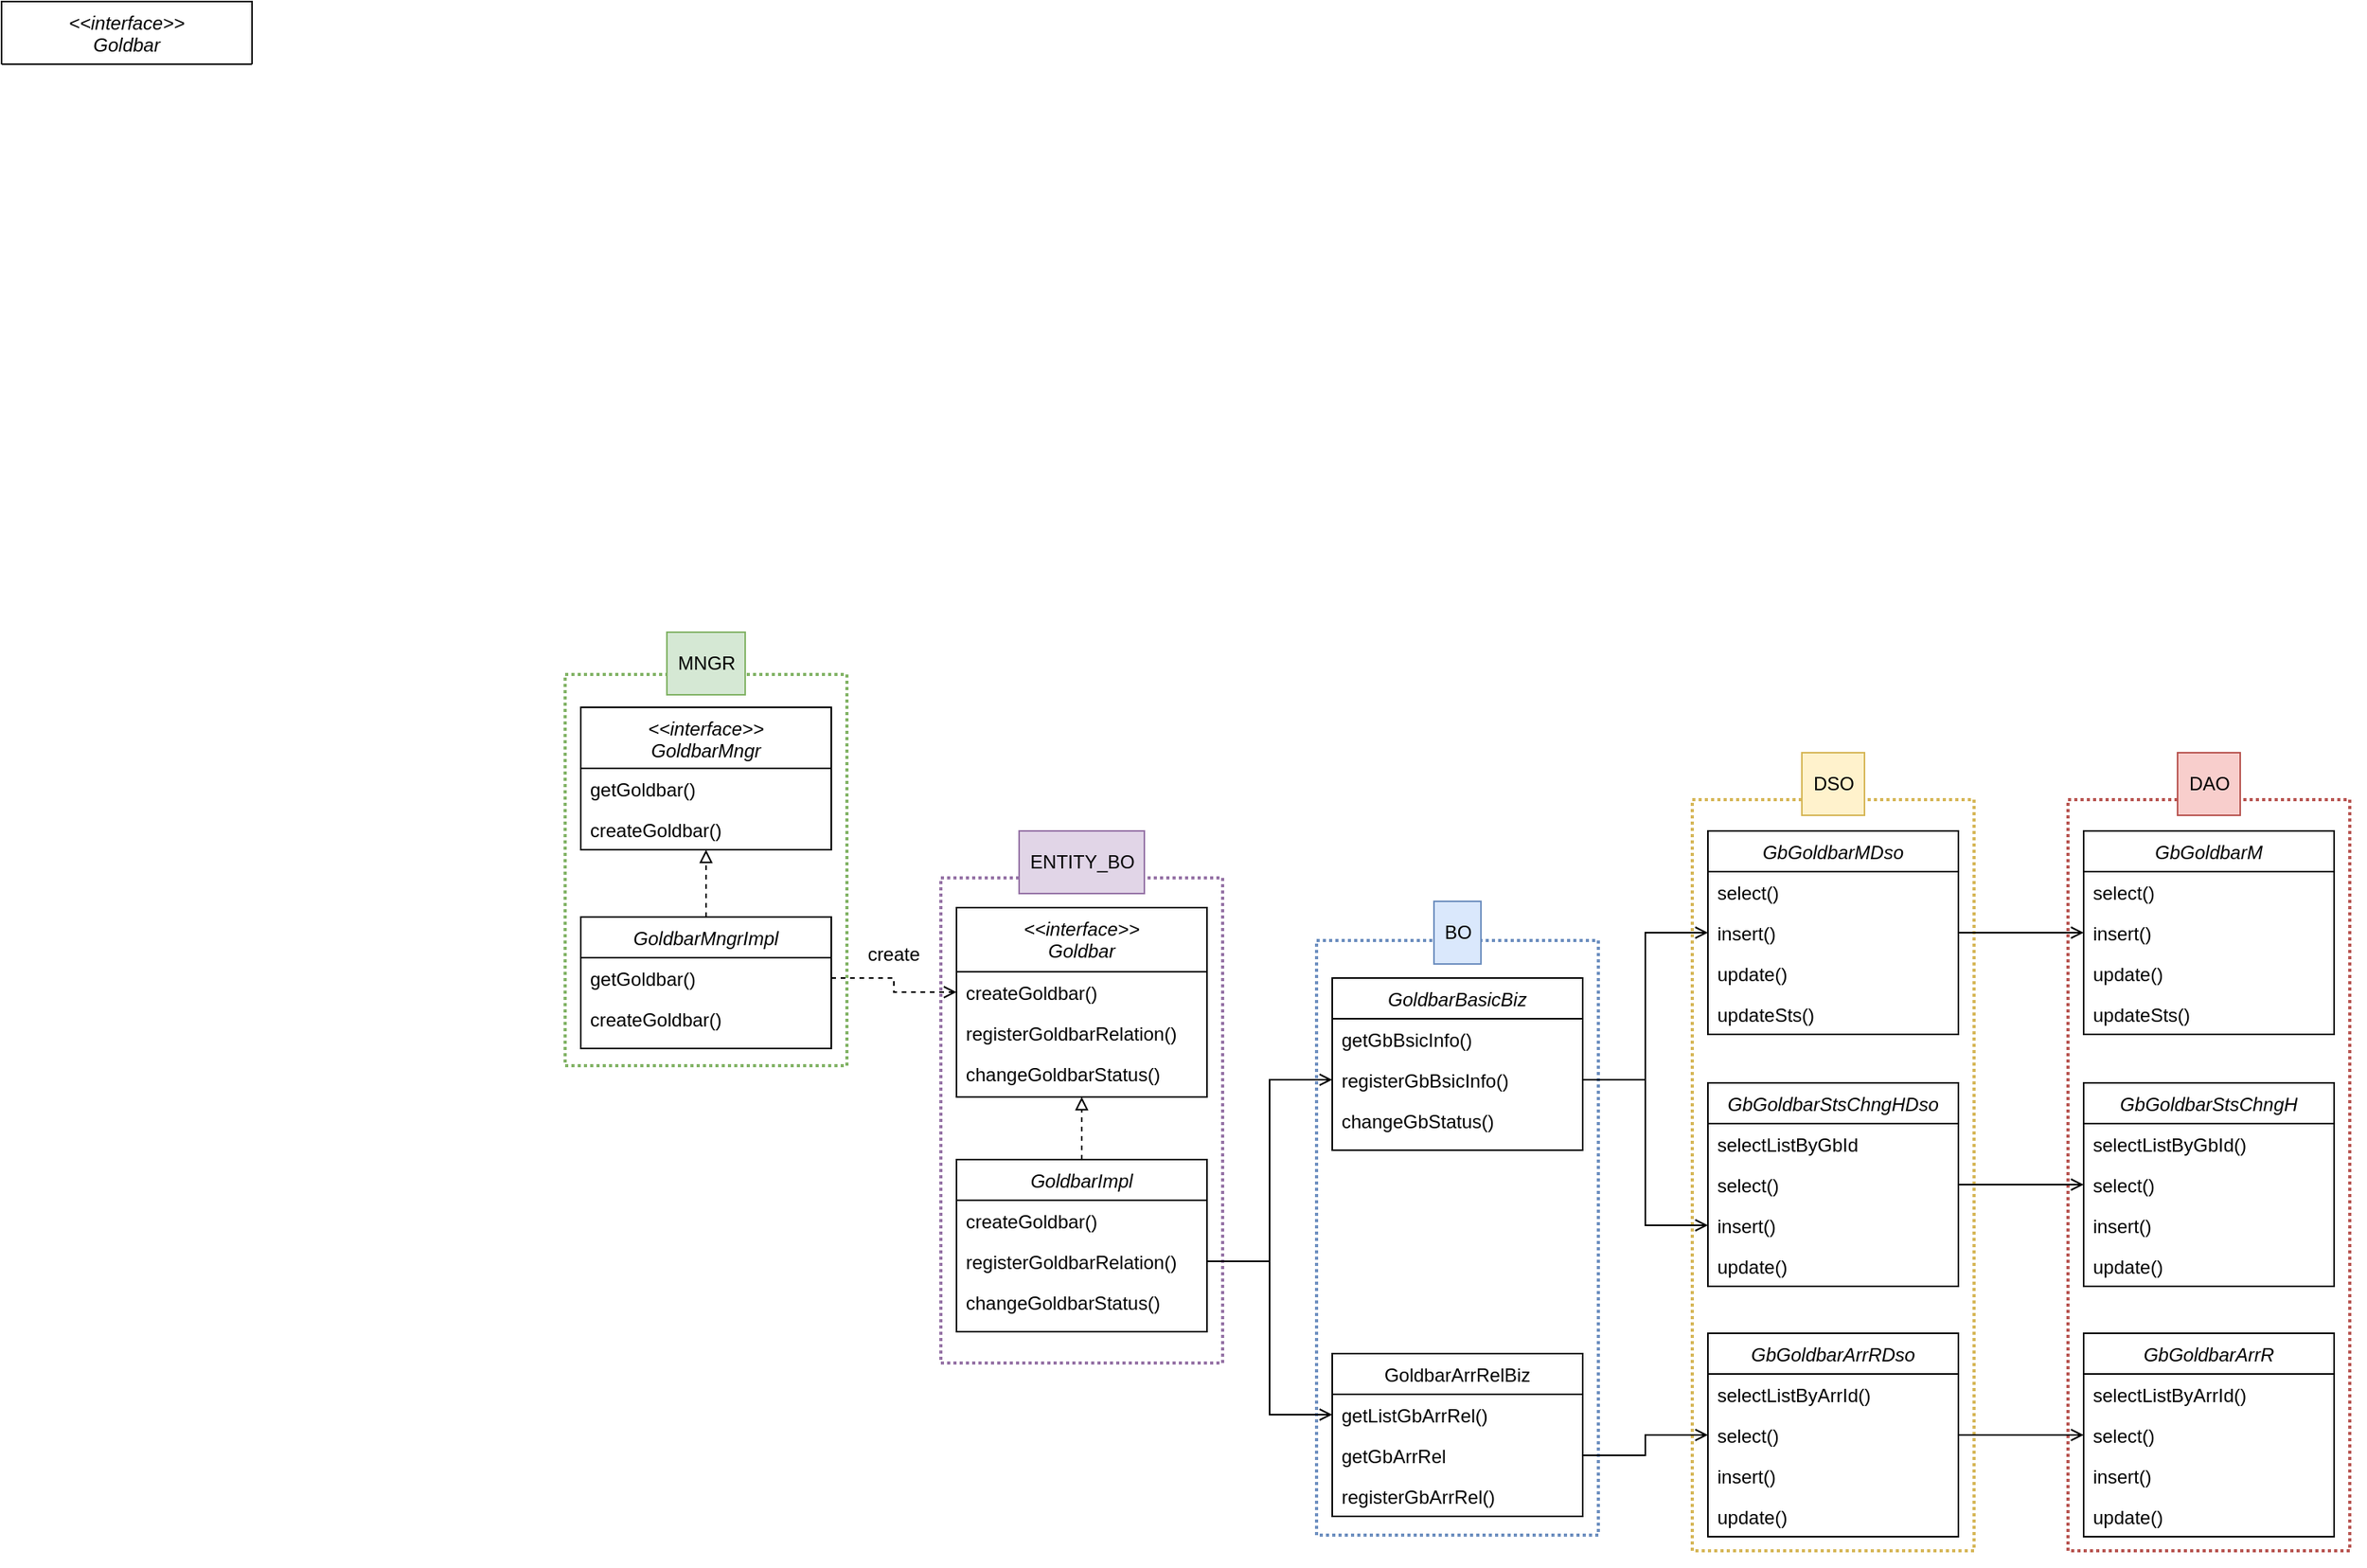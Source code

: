 <mxfile version="16.5.6" type="github">
  <diagram id="C5RBs43oDa-KdzZeNtuy" name="Page-1">
    <mxGraphModel dx="2545" dy="1581" grid="1" gridSize="10" guides="1" tooltips="1" connect="1" arrows="1" fold="1" page="1" pageScale="1" pageWidth="1169" pageHeight="827" math="0" shadow="0">
      <root>
        <mxCell id="WIyWlLk6GJQsqaUBKTNV-0" />
        <mxCell id="WIyWlLk6GJQsqaUBKTNV-1" parent="WIyWlLk6GJQsqaUBKTNV-0" />
        <mxCell id="_aGvWEQTGh2hZGQztLzS-43" value="" style="rounded=0;whiteSpace=wrap;html=1;dashed=1;dashPattern=1 1;strokeWidth=2;strokeColor=none;" vertex="1" parent="WIyWlLk6GJQsqaUBKTNV-1">
          <mxGeometry x="-180" y="-140" width="1160" height="610" as="geometry" />
        </mxCell>
        <mxCell id="_aGvWEQTGh2hZGQztLzS-39" value="" style="rounded=0;whiteSpace=wrap;html=1;fillColor=none;strokeColor=#b85450;strokeWidth=2;dashed=1;dashPattern=1 1;" vertex="1" parent="WIyWlLk6GJQsqaUBKTNV-1">
          <mxGeometry x="790" y="-20" width="180" height="480" as="geometry" />
        </mxCell>
        <mxCell id="_aGvWEQTGh2hZGQztLzS-38" value="" style="rounded=0;whiteSpace=wrap;html=1;fillColor=none;strokeColor=#d6b656;strokeWidth=2;dashed=1;dashPattern=1 1;" vertex="1" parent="WIyWlLk6GJQsqaUBKTNV-1">
          <mxGeometry x="550" y="-20" width="180" height="480" as="geometry" />
        </mxCell>
        <mxCell id="_aGvWEQTGh2hZGQztLzS-36" value="" style="rounded=0;whiteSpace=wrap;html=1;fillColor=none;strokeColor=#6c8ebf;strokeWidth=2;dashed=1;dashPattern=1 1;" vertex="1" parent="WIyWlLk6GJQsqaUBKTNV-1">
          <mxGeometry x="310" y="70" width="180" height="380" as="geometry" />
        </mxCell>
        <mxCell id="_aGvWEQTGh2hZGQztLzS-33" value="" style="rounded=0;whiteSpace=wrap;html=1;fillColor=none;strokeColor=#82b366;strokeWidth=2;dashed=1;dashPattern=1 1;" vertex="1" parent="WIyWlLk6GJQsqaUBKTNV-1">
          <mxGeometry x="-170" y="-100" width="180" height="250" as="geometry" />
        </mxCell>
        <mxCell id="_aGvWEQTGh2hZGQztLzS-35" value="" style="rounded=0;whiteSpace=wrap;html=1;fillColor=none;strokeColor=#9673a6;strokeWidth=2;dashed=1;dashPattern=1 1;" vertex="1" parent="WIyWlLk6GJQsqaUBKTNV-1">
          <mxGeometry x="70" y="30" width="180" height="310" as="geometry" />
        </mxCell>
        <mxCell id="zkfFHV4jXpPFQw0GAbJ--0" value="&lt;&lt;interface&gt;&gt;&#xa;GoldbarMngr" style="swimlane;fontStyle=2;align=center;verticalAlign=top;childLayout=stackLayout;horizontal=1;startSize=39;horizontalStack=0;resizeParent=1;resizeLast=0;collapsible=1;marginBottom=0;rounded=0;shadow=0;strokeWidth=1;" parent="WIyWlLk6GJQsqaUBKTNV-1" vertex="1">
          <mxGeometry x="-160" y="-79" width="160" height="91" as="geometry">
            <mxRectangle x="230" y="140" width="160" height="26" as="alternateBounds" />
          </mxGeometry>
        </mxCell>
        <mxCell id="zkfFHV4jXpPFQw0GAbJ--1" value="getGoldbar()" style="text;align=left;verticalAlign=top;spacingLeft=4;spacingRight=4;overflow=hidden;rotatable=0;points=[[0,0.5],[1,0.5]];portConstraint=eastwest;" parent="zkfFHV4jXpPFQw0GAbJ--0" vertex="1">
          <mxGeometry y="39" width="160" height="26" as="geometry" />
        </mxCell>
        <mxCell id="zkfFHV4jXpPFQw0GAbJ--3" value="createGoldbar()" style="text;align=left;verticalAlign=top;spacingLeft=4;spacingRight=4;overflow=hidden;rotatable=0;points=[[0,0.5],[1,0.5]];portConstraint=eastwest;rounded=0;shadow=0;html=0;" parent="zkfFHV4jXpPFQw0GAbJ--0" vertex="1">
          <mxGeometry y="65" width="160" height="26" as="geometry" />
        </mxCell>
        <mxCell id="zkfFHV4jXpPFQw0GAbJ--6" value="GoldbarArrRelBiz" style="swimlane;fontStyle=0;align=center;verticalAlign=top;childLayout=stackLayout;horizontal=1;startSize=26;horizontalStack=0;resizeParent=1;resizeLast=0;collapsible=1;marginBottom=0;rounded=0;shadow=0;strokeWidth=1;" parent="WIyWlLk6GJQsqaUBKTNV-1" vertex="1">
          <mxGeometry x="320" y="334" width="160" height="104" as="geometry">
            <mxRectangle x="130" y="380" width="160" height="26" as="alternateBounds" />
          </mxGeometry>
        </mxCell>
        <mxCell id="zkfFHV4jXpPFQw0GAbJ--7" value="getListGbArrRel()" style="text;align=left;verticalAlign=top;spacingLeft=4;spacingRight=4;overflow=hidden;rotatable=0;points=[[0,0.5],[1,0.5]];portConstraint=eastwest;" parent="zkfFHV4jXpPFQw0GAbJ--6" vertex="1">
          <mxGeometry y="26" width="160" height="26" as="geometry" />
        </mxCell>
        <mxCell id="zkfFHV4jXpPFQw0GAbJ--8" value="getGbArrRel" style="text;align=left;verticalAlign=top;spacingLeft=4;spacingRight=4;overflow=hidden;rotatable=0;points=[[0,0.5],[1,0.5]];portConstraint=eastwest;rounded=0;shadow=0;html=0;" parent="zkfFHV4jXpPFQw0GAbJ--6" vertex="1">
          <mxGeometry y="52" width="160" height="26" as="geometry" />
        </mxCell>
        <mxCell id="IMYL19o0rBNONbYTWFvz-0" value="registerGbArrRel()" style="text;align=left;verticalAlign=top;spacingLeft=4;spacingRight=4;overflow=hidden;rotatable=0;points=[[0,0.5],[1,0.5]];portConstraint=eastwest;rounded=0;shadow=0;html=0;" parent="zkfFHV4jXpPFQw0GAbJ--6" vertex="1">
          <mxGeometry y="78" width="160" height="26" as="geometry" />
        </mxCell>
        <mxCell id="XhODxmY8wgKng1i2vLVl-26" value="" style="edgeStyle=orthogonalEdgeStyle;rounded=0;orthogonalLoop=1;jettySize=auto;html=1;entryX=0.5;entryY=1;entryDx=0;entryDy=0;endArrow=block;endFill=0;dashed=1;" parent="WIyWlLk6GJQsqaUBKTNV-1" source="XhODxmY8wgKng1i2vLVl-0" target="zkfFHV4jXpPFQw0GAbJ--0" edge="1">
          <mxGeometry relative="1" as="geometry" />
        </mxCell>
        <mxCell id="XhODxmY8wgKng1i2vLVl-0" value="GoldbarMngrImpl" style="swimlane;fontStyle=2;align=center;verticalAlign=top;childLayout=stackLayout;horizontal=1;startSize=26;horizontalStack=0;resizeParent=1;resizeLast=0;collapsible=1;marginBottom=0;rounded=0;shadow=0;strokeWidth=1;" parent="WIyWlLk6GJQsqaUBKTNV-1" vertex="1">
          <mxGeometry x="-160" y="55" width="160" height="84" as="geometry">
            <mxRectangle x="230" y="140" width="160" height="26" as="alternateBounds" />
          </mxGeometry>
        </mxCell>
        <mxCell id="XhODxmY8wgKng1i2vLVl-1" value="getGoldbar()" style="text;align=left;verticalAlign=top;spacingLeft=4;spacingRight=4;overflow=hidden;rotatable=0;points=[[0,0.5],[1,0.5]];portConstraint=eastwest;" parent="XhODxmY8wgKng1i2vLVl-0" vertex="1">
          <mxGeometry y="26" width="160" height="26" as="geometry" />
        </mxCell>
        <mxCell id="XhODxmY8wgKng1i2vLVl-3" value="createGoldbar()" style="text;align=left;verticalAlign=top;spacingLeft=4;spacingRight=4;overflow=hidden;rotatable=0;points=[[0,0.5],[1,0.5]];portConstraint=eastwest;rounded=0;shadow=0;html=0;" parent="XhODxmY8wgKng1i2vLVl-0" vertex="1">
          <mxGeometry y="52" width="160" height="26" as="geometry" />
        </mxCell>
        <mxCell id="XhODxmY8wgKng1i2vLVl-14" value="GoldbarBasicBiz" style="swimlane;fontStyle=2;align=center;verticalAlign=top;childLayout=stackLayout;horizontal=1;startSize=26;horizontalStack=0;resizeParent=1;resizeLast=0;collapsible=1;marginBottom=0;rounded=0;shadow=0;strokeWidth=1;" parent="WIyWlLk6GJQsqaUBKTNV-1" vertex="1">
          <mxGeometry x="320" y="94" width="160" height="110" as="geometry">
            <mxRectangle x="230" y="140" width="160" height="26" as="alternateBounds" />
          </mxGeometry>
        </mxCell>
        <mxCell id="XhODxmY8wgKng1i2vLVl-15" value="getGbBsicInfo()" style="text;align=left;verticalAlign=top;spacingLeft=4;spacingRight=4;overflow=hidden;rotatable=0;points=[[0,0.5],[1,0.5]];portConstraint=eastwest;" parent="XhODxmY8wgKng1i2vLVl-14" vertex="1">
          <mxGeometry y="26" width="160" height="26" as="geometry" />
        </mxCell>
        <mxCell id="XhODxmY8wgKng1i2vLVl-16" value="registerGbBsicInfo()" style="text;align=left;verticalAlign=top;spacingLeft=4;spacingRight=4;overflow=hidden;rotatable=0;points=[[0,0.5],[1,0.5]];portConstraint=eastwest;rounded=0;shadow=0;html=0;" parent="XhODxmY8wgKng1i2vLVl-14" vertex="1">
          <mxGeometry y="52" width="160" height="26" as="geometry" />
        </mxCell>
        <mxCell id="XhODxmY8wgKng1i2vLVl-17" value="changeGbStatus()" style="text;align=left;verticalAlign=top;spacingLeft=4;spacingRight=4;overflow=hidden;rotatable=0;points=[[0,0.5],[1,0.5]];portConstraint=eastwest;rounded=0;shadow=0;html=0;" parent="XhODxmY8wgKng1i2vLVl-14" vertex="1">
          <mxGeometry y="78" width="160" height="26" as="geometry" />
        </mxCell>
        <mxCell id="XhODxmY8wgKng1i2vLVl-22" value="GbGoldbarM" style="swimlane;fontStyle=2;align=center;verticalAlign=top;childLayout=stackLayout;horizontal=1;startSize=26;horizontalStack=0;resizeParent=1;resizeLast=0;collapsible=1;marginBottom=0;rounded=0;shadow=0;strokeWidth=1;" parent="WIyWlLk6GJQsqaUBKTNV-1" vertex="1">
          <mxGeometry x="800" width="160" height="130" as="geometry">
            <mxRectangle x="230" y="140" width="160" height="26" as="alternateBounds" />
          </mxGeometry>
        </mxCell>
        <mxCell id="XhODxmY8wgKng1i2vLVl-23" value="select()" style="text;align=left;verticalAlign=top;spacingLeft=4;spacingRight=4;overflow=hidden;rotatable=0;points=[[0,0.5],[1,0.5]];portConstraint=eastwest;" parent="XhODxmY8wgKng1i2vLVl-22" vertex="1">
          <mxGeometry y="26" width="160" height="26" as="geometry" />
        </mxCell>
        <mxCell id="XhODxmY8wgKng1i2vLVl-24" value="insert()" style="text;align=left;verticalAlign=top;spacingLeft=4;spacingRight=4;overflow=hidden;rotatable=0;points=[[0,0.5],[1,0.5]];portConstraint=eastwest;rounded=0;shadow=0;html=0;" parent="XhODxmY8wgKng1i2vLVl-22" vertex="1">
          <mxGeometry y="52" width="160" height="26" as="geometry" />
        </mxCell>
        <mxCell id="XhODxmY8wgKng1i2vLVl-25" value="update()" style="text;align=left;verticalAlign=top;spacingLeft=4;spacingRight=4;overflow=hidden;rotatable=0;points=[[0,0.5],[1,0.5]];portConstraint=eastwest;rounded=0;shadow=0;html=0;" parent="XhODxmY8wgKng1i2vLVl-22" vertex="1">
          <mxGeometry y="78" width="160" height="26" as="geometry" />
        </mxCell>
        <mxCell id="_aGvWEQTGh2hZGQztLzS-1" value="updateSts()" style="text;align=left;verticalAlign=top;spacingLeft=4;spacingRight=4;overflow=hidden;rotatable=0;points=[[0,0.5],[1,0.5]];portConstraint=eastwest;rounded=0;shadow=0;html=0;" vertex="1" parent="XhODxmY8wgKng1i2vLVl-22">
          <mxGeometry y="104" width="160" height="26" as="geometry" />
        </mxCell>
        <mxCell id="XhODxmY8wgKng1i2vLVl-28" value="" style="edgeStyle=orthogonalEdgeStyle;rounded=0;orthogonalLoop=1;jettySize=auto;html=1;entryX=0;entryY=0.5;entryDx=0;entryDy=0;exitX=1;exitY=0.5;exitDx=0;exitDy=0;endArrow=open;endFill=0;" parent="WIyWlLk6GJQsqaUBKTNV-1" source="XhODxmY8wgKng1i2vLVl-55" target="zkfFHV4jXpPFQw0GAbJ--7" edge="1">
          <mxGeometry relative="1" as="geometry">
            <mxPoint x="180" y="315" as="sourcePoint" />
            <mxPoint x="260" y="235" as="targetPoint" />
          </mxGeometry>
        </mxCell>
        <mxCell id="XhODxmY8wgKng1i2vLVl-29" value="" style="edgeStyle=orthogonalEdgeStyle;rounded=0;orthogonalLoop=1;jettySize=auto;html=1;endArrow=open;endFill=0;entryX=0;entryY=0.5;entryDx=0;entryDy=0;" parent="WIyWlLk6GJQsqaUBKTNV-1" source="XhODxmY8wgKng1i2vLVl-16" target="_aGvWEQTGh2hZGQztLzS-20" edge="1">
          <mxGeometry relative="1" as="geometry">
            <mxPoint x="465" y="235" as="targetPoint" />
          </mxGeometry>
        </mxCell>
        <mxCell id="XhODxmY8wgKng1i2vLVl-30" value="" style="edgeStyle=orthogonalEdgeStyle;rounded=0;orthogonalLoop=1;jettySize=auto;html=1;endArrow=open;endFill=0;entryX=0;entryY=0.5;entryDx=0;entryDy=0;exitX=1;exitY=0.5;exitDx=0;exitDy=0;" parent="WIyWlLk6GJQsqaUBKTNV-1" source="_aGvWEQTGh2hZGQztLzS-13" target="XhODxmY8wgKng1i2vLVl-24" edge="1">
          <mxGeometry relative="1" as="geometry">
            <mxPoint x="625" y="65" as="sourcePoint" />
          </mxGeometry>
        </mxCell>
        <mxCell id="XhODxmY8wgKng1i2vLVl-31" value="" style="edgeStyle=orthogonalEdgeStyle;rounded=0;orthogonalLoop=1;jettySize=auto;html=1;endArrow=open;endFill=0;entryX=0;entryY=0.5;entryDx=0;entryDy=0;exitX=1;exitY=0.5;exitDx=0;exitDy=0;" parent="WIyWlLk6GJQsqaUBKTNV-1" source="zkfFHV4jXpPFQw0GAbJ--8" target="_aGvWEQTGh2hZGQztLzS-24" edge="1">
          <mxGeometry relative="1" as="geometry">
            <mxPoint x="460" y="359" as="targetPoint" />
          </mxGeometry>
        </mxCell>
        <mxCell id="XhODxmY8wgKng1i2vLVl-33" value="&lt;p style=&quot;line-height: 1.2&quot;&gt;DAO&lt;/p&gt;" style="text;html=1;resizable=0;autosize=1;align=center;verticalAlign=middle;points=[];fillColor=#f8cecc;strokeColor=#b85450;rounded=0;shadow=0;gradientColor=none;" parent="WIyWlLk6GJQsqaUBKTNV-1" vertex="1">
          <mxGeometry x="860" y="-50" width="40" height="40" as="geometry" />
        </mxCell>
        <mxCell id="XhODxmY8wgKng1i2vLVl-40" value="&lt;p style=&quot;line-height: 1.2&quot;&gt;DSO&lt;/p&gt;" style="text;html=1;resizable=0;autosize=1;align=center;verticalAlign=middle;points=[];fillColor=#fff2cc;strokeColor=#d6b656;rounded=0;shadow=0;" parent="WIyWlLk6GJQsqaUBKTNV-1" vertex="1">
          <mxGeometry x="620" y="-50" width="40" height="40" as="geometry" />
        </mxCell>
        <mxCell id="XhODxmY8wgKng1i2vLVl-44" value="&lt;p style=&quot;line-height: 1.2&quot;&gt;&lt;span&gt;BO&lt;/span&gt;&lt;br&gt;&lt;/p&gt;" style="text;html=1;resizable=0;autosize=1;align=center;verticalAlign=middle;points=[];fillColor=#dae8fc;strokeColor=#6c8ebf;rounded=0;shadow=0;" parent="WIyWlLk6GJQsqaUBKTNV-1" vertex="1">
          <mxGeometry x="385" y="45" width="30" height="40" as="geometry" />
        </mxCell>
        <mxCell id="XhODxmY8wgKng1i2vLVl-47" value="&lt;p style=&quot;line-height: 1.2&quot;&gt;&lt;span&gt;ENTITY_&lt;/span&gt;&lt;span&gt;BO&lt;/span&gt;&lt;/p&gt;" style="text;html=1;resizable=0;autosize=1;align=center;verticalAlign=middle;points=[];fillColor=#e1d5e7;strokeColor=#9673a6;rounded=0;shadow=0;" parent="WIyWlLk6GJQsqaUBKTNV-1" vertex="1">
          <mxGeometry x="120" width="80" height="40" as="geometry" />
        </mxCell>
        <mxCell id="XhODxmY8wgKng1i2vLVl-48" value="&lt;&lt;interface&gt;&gt;&#xa;Goldbar" style="swimlane;fontStyle=2;align=center;verticalAlign=top;childLayout=stackLayout;horizontal=1;startSize=41;horizontalStack=0;resizeParent=1;resizeLast=0;collapsible=1;marginBottom=0;rounded=0;shadow=0;strokeWidth=1;" parent="WIyWlLk6GJQsqaUBKTNV-1" vertex="1">
          <mxGeometry x="80" y="49" width="160" height="121" as="geometry">
            <mxRectangle x="230" y="140" width="160" height="26" as="alternateBounds" />
          </mxGeometry>
        </mxCell>
        <mxCell id="XhODxmY8wgKng1i2vLVl-49" value="createGoldbar()" style="text;align=left;verticalAlign=top;spacingLeft=4;spacingRight=4;overflow=hidden;rotatable=0;points=[[0,0.5],[1,0.5]];portConstraint=eastwest;" parent="XhODxmY8wgKng1i2vLVl-48" vertex="1">
          <mxGeometry y="41" width="160" height="26" as="geometry" />
        </mxCell>
        <mxCell id="XhODxmY8wgKng1i2vLVl-50" value="registerGoldbarRelation()" style="text;align=left;verticalAlign=top;spacingLeft=4;spacingRight=4;overflow=hidden;rotatable=0;points=[[0,0.5],[1,0.5]];portConstraint=eastwest;rounded=0;shadow=0;html=0;" parent="XhODxmY8wgKng1i2vLVl-48" vertex="1">
          <mxGeometry y="67" width="160" height="26" as="geometry" />
        </mxCell>
        <mxCell id="XhODxmY8wgKng1i2vLVl-63" value="changeGoldbarStatus()" style="text;align=left;verticalAlign=top;spacingLeft=4;spacingRight=4;overflow=hidden;rotatable=0;points=[[0,0.5],[1,0.5]];portConstraint=eastwest;rounded=0;shadow=0;html=0;" parent="XhODxmY8wgKng1i2vLVl-48" vertex="1">
          <mxGeometry y="93" width="160" height="26" as="geometry" />
        </mxCell>
        <mxCell id="XhODxmY8wgKng1i2vLVl-52" value="" style="edgeStyle=orthogonalEdgeStyle;rounded=0;orthogonalLoop=1;jettySize=auto;html=1;entryX=0.5;entryY=1;entryDx=0;entryDy=0;endArrow=block;endFill=0;dashed=1;" parent="WIyWlLk6GJQsqaUBKTNV-1" source="XhODxmY8wgKng1i2vLVl-53" target="XhODxmY8wgKng1i2vLVl-48" edge="1">
          <mxGeometry relative="1" as="geometry" />
        </mxCell>
        <mxCell id="XhODxmY8wgKng1i2vLVl-53" value="GoldbarImpl" style="swimlane;fontStyle=2;align=center;verticalAlign=top;childLayout=stackLayout;horizontal=1;startSize=26;horizontalStack=0;resizeParent=1;resizeLast=0;collapsible=1;marginBottom=0;rounded=0;shadow=0;strokeWidth=1;" parent="WIyWlLk6GJQsqaUBKTNV-1" vertex="1">
          <mxGeometry x="80" y="210" width="160" height="110" as="geometry">
            <mxRectangle x="230" y="140" width="160" height="26" as="alternateBounds" />
          </mxGeometry>
        </mxCell>
        <mxCell id="XhODxmY8wgKng1i2vLVl-54" value="createGoldbar()" style="text;align=left;verticalAlign=top;spacingLeft=4;spacingRight=4;overflow=hidden;rotatable=0;points=[[0,0.5],[1,0.5]];portConstraint=eastwest;" parent="XhODxmY8wgKng1i2vLVl-53" vertex="1">
          <mxGeometry y="26" width="160" height="26" as="geometry" />
        </mxCell>
        <mxCell id="XhODxmY8wgKng1i2vLVl-55" value="registerGoldbarRelation()" style="text;align=left;verticalAlign=top;spacingLeft=4;spacingRight=4;overflow=hidden;rotatable=0;points=[[0,0.5],[1,0.5]];portConstraint=eastwest;rounded=0;shadow=0;html=0;" parent="XhODxmY8wgKng1i2vLVl-53" vertex="1">
          <mxGeometry y="52" width="160" height="26" as="geometry" />
        </mxCell>
        <mxCell id="XhODxmY8wgKng1i2vLVl-64" value="changeGoldbarStatus()" style="text;align=left;verticalAlign=top;spacingLeft=4;spacingRight=4;overflow=hidden;rotatable=0;points=[[0,0.5],[1,0.5]];portConstraint=eastwest;rounded=0;shadow=0;html=0;" parent="XhODxmY8wgKng1i2vLVl-53" vertex="1">
          <mxGeometry y="78" width="160" height="26" as="geometry" />
        </mxCell>
        <mxCell id="XhODxmY8wgKng1i2vLVl-58" value="&lt;p style=&quot;line-height: 1.2&quot;&gt;MNGR&lt;/p&gt;" style="text;html=1;resizable=0;autosize=1;align=center;verticalAlign=middle;points=[];fillColor=#d5e8d4;strokeColor=#82b366;rounded=0;shadow=0;" parent="WIyWlLk6GJQsqaUBKTNV-1" vertex="1">
          <mxGeometry x="-105" y="-127" width="50" height="40" as="geometry" />
        </mxCell>
        <mxCell id="XhODxmY8wgKng1i2vLVl-60" value="" style="edgeStyle=orthogonalEdgeStyle;rounded=0;orthogonalLoop=1;jettySize=auto;html=1;endArrow=open;endFill=0;dashed=1;startArrow=none;exitX=1;exitY=0.5;exitDx=0;exitDy=0;entryX=0;entryY=0.5;entryDx=0;entryDy=0;" parent="WIyWlLk6GJQsqaUBKTNV-1" target="XhODxmY8wgKng1i2vLVl-49" edge="1" source="XhODxmY8wgKng1i2vLVl-1">
          <mxGeometry relative="1" as="geometry">
            <mxPoint x="-61" y="221" as="sourcePoint" />
            <mxPoint y="115" as="targetPoint" />
          </mxGeometry>
        </mxCell>
        <mxCell id="IMYL19o0rBNONbYTWFvz-5" value="GbGoldbarStsChngH" style="swimlane;fontStyle=2;align=center;verticalAlign=top;childLayout=stackLayout;horizontal=1;startSize=26;horizontalStack=0;resizeParent=1;resizeLast=0;collapsible=1;marginBottom=0;rounded=0;shadow=0;strokeWidth=1;" parent="WIyWlLk6GJQsqaUBKTNV-1" vertex="1">
          <mxGeometry x="800" y="161" width="160" height="130" as="geometry">
            <mxRectangle x="230" y="140" width="160" height="26" as="alternateBounds" />
          </mxGeometry>
        </mxCell>
        <mxCell id="IMYL19o0rBNONbYTWFvz-6" value="selectListByGbId()" style="text;align=left;verticalAlign=top;spacingLeft=4;spacingRight=4;overflow=hidden;rotatable=0;points=[[0,0.5],[1,0.5]];portConstraint=eastwest;" parent="IMYL19o0rBNONbYTWFvz-5" vertex="1">
          <mxGeometry y="26" width="160" height="26" as="geometry" />
        </mxCell>
        <mxCell id="IMYL19o0rBNONbYTWFvz-7" value="select()" style="text;align=left;verticalAlign=top;spacingLeft=4;spacingRight=4;overflow=hidden;rotatable=0;points=[[0,0.5],[1,0.5]];portConstraint=eastwest;rounded=0;shadow=0;html=0;" parent="IMYL19o0rBNONbYTWFvz-5" vertex="1">
          <mxGeometry y="52" width="160" height="26" as="geometry" />
        </mxCell>
        <mxCell id="IMYL19o0rBNONbYTWFvz-8" value="insert()" style="text;align=left;verticalAlign=top;spacingLeft=4;spacingRight=4;overflow=hidden;rotatable=0;points=[[0,0.5],[1,0.5]];portConstraint=eastwest;rounded=0;shadow=0;html=0;" parent="IMYL19o0rBNONbYTWFvz-5" vertex="1">
          <mxGeometry y="78" width="160" height="26" as="geometry" />
        </mxCell>
        <mxCell id="_aGvWEQTGh2hZGQztLzS-2" value="update()" style="text;align=left;verticalAlign=top;spacingLeft=4;spacingRight=4;overflow=hidden;rotatable=0;points=[[0,0.5],[1,0.5]];portConstraint=eastwest;rounded=0;shadow=0;html=0;" vertex="1" parent="IMYL19o0rBNONbYTWFvz-5">
          <mxGeometry y="104" width="160" height="26" as="geometry" />
        </mxCell>
        <mxCell id="IMYL19o0rBNONbYTWFvz-10" value="&lt;&lt;interface&gt;&gt;&#xa;Goldbar" style="swimlane;fontStyle=2;align=center;verticalAlign=top;childLayout=stackLayout;horizontal=1;startSize=110;horizontalStack=0;resizeParent=1;resizeLast=0;collapsible=1;marginBottom=0;rounded=0;shadow=0;strokeWidth=1;" parent="WIyWlLk6GJQsqaUBKTNV-1" vertex="1">
          <mxGeometry x="-530" y="-530" width="160" height="40" as="geometry">
            <mxRectangle x="230" y="140" width="160" height="26" as="alternateBounds" />
          </mxGeometry>
        </mxCell>
        <mxCell id="_aGvWEQTGh2hZGQztLzS-0" value="" style="edgeStyle=orthogonalEdgeStyle;rounded=0;orthogonalLoop=1;jettySize=auto;html=1;endArrow=open;endFill=0;exitX=1;exitY=0.5;exitDx=0;exitDy=0;" edge="1" parent="WIyWlLk6GJQsqaUBKTNV-1" source="XhODxmY8wgKng1i2vLVl-16" target="_aGvWEQTGh2hZGQztLzS-13">
          <mxGeometry relative="1" as="geometry">
            <mxPoint x="420" y="235" as="sourcePoint" />
            <mxPoint x="465" y="65" as="targetPoint" />
          </mxGeometry>
        </mxCell>
        <mxCell id="_aGvWEQTGh2hZGQztLzS-3" value="GbGoldbarArrR" style="swimlane;fontStyle=2;align=center;verticalAlign=top;childLayout=stackLayout;horizontal=1;startSize=26;horizontalStack=0;resizeParent=1;resizeLast=0;collapsible=1;marginBottom=0;rounded=0;shadow=0;strokeWidth=1;" vertex="1" parent="WIyWlLk6GJQsqaUBKTNV-1">
          <mxGeometry x="800" y="321" width="160" height="130" as="geometry">
            <mxRectangle x="230" y="140" width="160" height="26" as="alternateBounds" />
          </mxGeometry>
        </mxCell>
        <mxCell id="_aGvWEQTGh2hZGQztLzS-5" value="selectListByArrId()" style="text;align=left;verticalAlign=top;spacingLeft=4;spacingRight=4;overflow=hidden;rotatable=0;points=[[0,0.5],[1,0.5]];portConstraint=eastwest;rounded=0;shadow=0;html=0;" vertex="1" parent="_aGvWEQTGh2hZGQztLzS-3">
          <mxGeometry y="26" width="160" height="26" as="geometry" />
        </mxCell>
        <mxCell id="_aGvWEQTGh2hZGQztLzS-4" value="select()" style="text;align=left;verticalAlign=top;spacingLeft=4;spacingRight=4;overflow=hidden;rotatable=0;points=[[0,0.5],[1,0.5]];portConstraint=eastwest;" vertex="1" parent="_aGvWEQTGh2hZGQztLzS-3">
          <mxGeometry y="52" width="160" height="26" as="geometry" />
        </mxCell>
        <mxCell id="_aGvWEQTGh2hZGQztLzS-6" value="insert()" style="text;align=left;verticalAlign=top;spacingLeft=4;spacingRight=4;overflow=hidden;rotatable=0;points=[[0,0.5],[1,0.5]];portConstraint=eastwest;rounded=0;shadow=0;html=0;" vertex="1" parent="_aGvWEQTGh2hZGQztLzS-3">
          <mxGeometry y="78" width="160" height="26" as="geometry" />
        </mxCell>
        <mxCell id="_aGvWEQTGh2hZGQztLzS-7" value="update()" style="text;align=left;verticalAlign=top;spacingLeft=4;spacingRight=4;overflow=hidden;rotatable=0;points=[[0,0.5],[1,0.5]];portConstraint=eastwest;rounded=0;shadow=0;html=0;" vertex="1" parent="_aGvWEQTGh2hZGQztLzS-3">
          <mxGeometry y="104" width="160" height="26" as="geometry" />
        </mxCell>
        <mxCell id="_aGvWEQTGh2hZGQztLzS-11" value="GbGoldbarMDso" style="swimlane;fontStyle=2;align=center;verticalAlign=top;childLayout=stackLayout;horizontal=1;startSize=26;horizontalStack=0;resizeParent=1;resizeLast=0;collapsible=1;marginBottom=0;rounded=0;shadow=0;strokeWidth=1;" vertex="1" parent="WIyWlLk6GJQsqaUBKTNV-1">
          <mxGeometry x="560" width="160" height="130" as="geometry">
            <mxRectangle x="230" y="140" width="160" height="26" as="alternateBounds" />
          </mxGeometry>
        </mxCell>
        <mxCell id="_aGvWEQTGh2hZGQztLzS-12" value="select()" style="text;align=left;verticalAlign=top;spacingLeft=4;spacingRight=4;overflow=hidden;rotatable=0;points=[[0,0.5],[1,0.5]];portConstraint=eastwest;" vertex="1" parent="_aGvWEQTGh2hZGQztLzS-11">
          <mxGeometry y="26" width="160" height="26" as="geometry" />
        </mxCell>
        <mxCell id="_aGvWEQTGh2hZGQztLzS-13" value="insert()" style="text;align=left;verticalAlign=top;spacingLeft=4;spacingRight=4;overflow=hidden;rotatable=0;points=[[0,0.5],[1,0.5]];portConstraint=eastwest;rounded=0;shadow=0;html=0;" vertex="1" parent="_aGvWEQTGh2hZGQztLzS-11">
          <mxGeometry y="52" width="160" height="26" as="geometry" />
        </mxCell>
        <mxCell id="_aGvWEQTGh2hZGQztLzS-14" value="update()" style="text;align=left;verticalAlign=top;spacingLeft=4;spacingRight=4;overflow=hidden;rotatable=0;points=[[0,0.5],[1,0.5]];portConstraint=eastwest;rounded=0;shadow=0;html=0;" vertex="1" parent="_aGvWEQTGh2hZGQztLzS-11">
          <mxGeometry y="78" width="160" height="26" as="geometry" />
        </mxCell>
        <mxCell id="_aGvWEQTGh2hZGQztLzS-15" value="updateSts()" style="text;align=left;verticalAlign=top;spacingLeft=4;spacingRight=4;overflow=hidden;rotatable=0;points=[[0,0.5],[1,0.5]];portConstraint=eastwest;rounded=0;shadow=0;html=0;" vertex="1" parent="_aGvWEQTGh2hZGQztLzS-11">
          <mxGeometry y="104" width="160" height="26" as="geometry" />
        </mxCell>
        <mxCell id="_aGvWEQTGh2hZGQztLzS-17" value="GbGoldbarStsChngHDso" style="swimlane;fontStyle=2;align=center;verticalAlign=top;childLayout=stackLayout;horizontal=1;startSize=26;horizontalStack=0;resizeParent=1;resizeLast=0;collapsible=1;marginBottom=0;rounded=0;shadow=0;strokeWidth=1;" vertex="1" parent="WIyWlLk6GJQsqaUBKTNV-1">
          <mxGeometry x="560" y="161" width="160" height="130" as="geometry">
            <mxRectangle x="230" y="140" width="160" height="26" as="alternateBounds" />
          </mxGeometry>
        </mxCell>
        <mxCell id="_aGvWEQTGh2hZGQztLzS-18" value="selectListByGbId" style="text;align=left;verticalAlign=top;spacingLeft=4;spacingRight=4;overflow=hidden;rotatable=0;points=[[0,0.5],[1,0.5]];portConstraint=eastwest;" vertex="1" parent="_aGvWEQTGh2hZGQztLzS-17">
          <mxGeometry y="26" width="160" height="26" as="geometry" />
        </mxCell>
        <mxCell id="_aGvWEQTGh2hZGQztLzS-19" value="select()" style="text;align=left;verticalAlign=top;spacingLeft=4;spacingRight=4;overflow=hidden;rotatable=0;points=[[0,0.5],[1,0.5]];portConstraint=eastwest;rounded=0;shadow=0;html=0;" vertex="1" parent="_aGvWEQTGh2hZGQztLzS-17">
          <mxGeometry y="52" width="160" height="26" as="geometry" />
        </mxCell>
        <mxCell id="_aGvWEQTGh2hZGQztLzS-20" value="insert()" style="text;align=left;verticalAlign=top;spacingLeft=4;spacingRight=4;overflow=hidden;rotatable=0;points=[[0,0.5],[1,0.5]];portConstraint=eastwest;rounded=0;shadow=0;html=0;" vertex="1" parent="_aGvWEQTGh2hZGQztLzS-17">
          <mxGeometry y="78" width="160" height="26" as="geometry" />
        </mxCell>
        <mxCell id="_aGvWEQTGh2hZGQztLzS-21" value="update()" style="text;align=left;verticalAlign=top;spacingLeft=4;spacingRight=4;overflow=hidden;rotatable=0;points=[[0,0.5],[1,0.5]];portConstraint=eastwest;rounded=0;shadow=0;html=0;" vertex="1" parent="_aGvWEQTGh2hZGQztLzS-17">
          <mxGeometry y="104" width="160" height="26" as="geometry" />
        </mxCell>
        <mxCell id="_aGvWEQTGh2hZGQztLzS-22" value="GbGoldbarArrRDso" style="swimlane;fontStyle=2;align=center;verticalAlign=top;childLayout=stackLayout;horizontal=1;startSize=26;horizontalStack=0;resizeParent=1;resizeLast=0;collapsible=1;marginBottom=0;rounded=0;shadow=0;strokeWidth=1;" vertex="1" parent="WIyWlLk6GJQsqaUBKTNV-1">
          <mxGeometry x="560" y="321" width="160" height="130" as="geometry">
            <mxRectangle x="230" y="140" width="160" height="26" as="alternateBounds" />
          </mxGeometry>
        </mxCell>
        <mxCell id="_aGvWEQTGh2hZGQztLzS-23" value="selectListByArrId()" style="text;align=left;verticalAlign=top;spacingLeft=4;spacingRight=4;overflow=hidden;rotatable=0;points=[[0,0.5],[1,0.5]];portConstraint=eastwest;rounded=0;shadow=0;html=0;" vertex="1" parent="_aGvWEQTGh2hZGQztLzS-22">
          <mxGeometry y="26" width="160" height="26" as="geometry" />
        </mxCell>
        <mxCell id="_aGvWEQTGh2hZGQztLzS-24" value="select()" style="text;align=left;verticalAlign=top;spacingLeft=4;spacingRight=4;overflow=hidden;rotatable=0;points=[[0,0.5],[1,0.5]];portConstraint=eastwest;" vertex="1" parent="_aGvWEQTGh2hZGQztLzS-22">
          <mxGeometry y="52" width="160" height="26" as="geometry" />
        </mxCell>
        <mxCell id="_aGvWEQTGh2hZGQztLzS-25" value="insert()" style="text;align=left;verticalAlign=top;spacingLeft=4;spacingRight=4;overflow=hidden;rotatable=0;points=[[0,0.5],[1,0.5]];portConstraint=eastwest;rounded=0;shadow=0;html=0;" vertex="1" parent="_aGvWEQTGh2hZGQztLzS-22">
          <mxGeometry y="78" width="160" height="26" as="geometry" />
        </mxCell>
        <mxCell id="_aGvWEQTGh2hZGQztLzS-26" value="update()" style="text;align=left;verticalAlign=top;spacingLeft=4;spacingRight=4;overflow=hidden;rotatable=0;points=[[0,0.5],[1,0.5]];portConstraint=eastwest;rounded=0;shadow=0;html=0;" vertex="1" parent="_aGvWEQTGh2hZGQztLzS-22">
          <mxGeometry y="104" width="160" height="26" as="geometry" />
        </mxCell>
        <mxCell id="_aGvWEQTGh2hZGQztLzS-29" value="" style="edgeStyle=orthogonalEdgeStyle;rounded=0;orthogonalLoop=1;jettySize=auto;html=1;endArrow=open;endFill=0;entryX=0;entryY=0.5;entryDx=0;entryDy=0;exitX=1;exitY=0.5;exitDx=0;exitDy=0;" edge="1" parent="WIyWlLk6GJQsqaUBKTNV-1" source="_aGvWEQTGh2hZGQztLzS-19" target="IMYL19o0rBNONbYTWFvz-7">
          <mxGeometry relative="1" as="geometry">
            <mxPoint x="650" y="75" as="sourcePoint" />
            <mxPoint x="690" y="75" as="targetPoint" />
          </mxGeometry>
        </mxCell>
        <mxCell id="_aGvWEQTGh2hZGQztLzS-30" value="" style="edgeStyle=orthogonalEdgeStyle;rounded=0;orthogonalLoop=1;jettySize=auto;html=1;endArrow=open;endFill=0;entryX=0;entryY=0.5;entryDx=0;entryDy=0;exitX=1;exitY=0.5;exitDx=0;exitDy=0;" edge="1" parent="WIyWlLk6GJQsqaUBKTNV-1" source="_aGvWEQTGh2hZGQztLzS-24" target="_aGvWEQTGh2hZGQztLzS-4">
          <mxGeometry relative="1" as="geometry">
            <mxPoint x="650" y="236" as="sourcePoint" />
            <mxPoint x="690" y="236" as="targetPoint" />
          </mxGeometry>
        </mxCell>
        <mxCell id="_aGvWEQTGh2hZGQztLzS-31" value="" style="edgeStyle=orthogonalEdgeStyle;rounded=0;orthogonalLoop=1;jettySize=auto;html=1;entryX=0;entryY=0.5;entryDx=0;entryDy=0;exitX=1;exitY=0.5;exitDx=0;exitDy=0;endArrow=open;endFill=0;" edge="1" parent="WIyWlLk6GJQsqaUBKTNV-1" source="XhODxmY8wgKng1i2vLVl-55" target="XhODxmY8wgKng1i2vLVl-16">
          <mxGeometry relative="1" as="geometry">
            <mxPoint x="250" y="285" as="sourcePoint" />
            <mxPoint x="290" y="383" as="targetPoint" />
          </mxGeometry>
        </mxCell>
        <mxCell id="_aGvWEQTGh2hZGQztLzS-40" value="create" style="text;html=1;strokeColor=none;fillColor=none;align=center;verticalAlign=middle;whiteSpace=wrap;rounded=0;dashed=1;dashPattern=1 1;" vertex="1" parent="WIyWlLk6GJQsqaUBKTNV-1">
          <mxGeometry x="10" y="64" width="60" height="30" as="geometry" />
        </mxCell>
      </root>
    </mxGraphModel>
  </diagram>
</mxfile>

